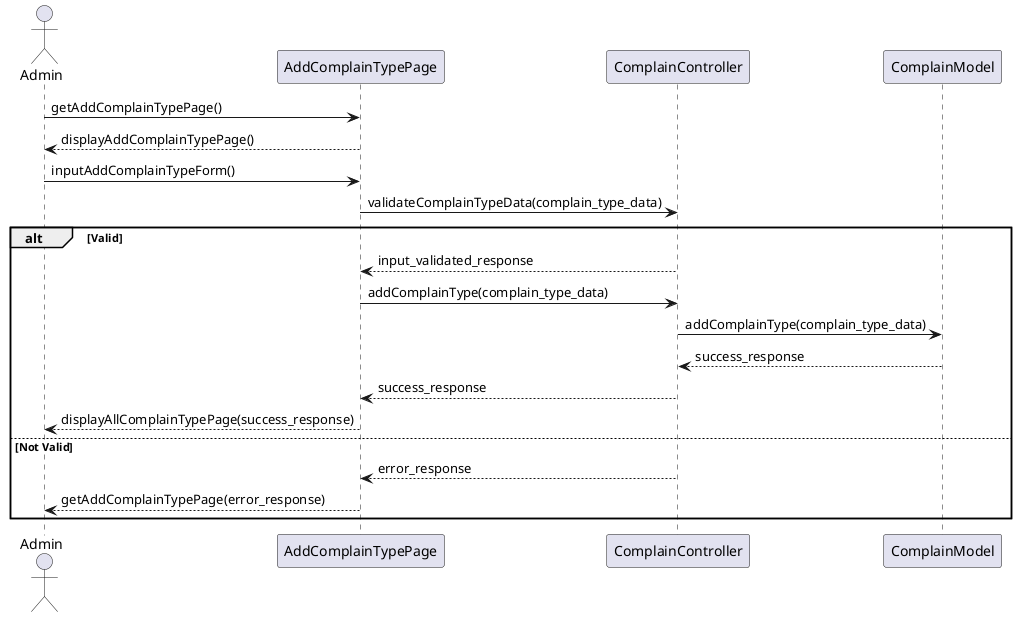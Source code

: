 @startuml
actor Admin as act
participant AddComplainTypePage as view
participant ComplainController as ctrl
participant ComplainModel as model

act -> view : getAddComplainTypePage()
act <-- view : displayAddComplainTypePage()

    act->view : inputAddComplainTypeForm()
    view->ctrl : validateComplainTypeData(complain_type_data)
        alt Valid
        ctrl-->view:input_validated_response
        view->ctrl: addComplainType(complain_type_data)
        ctrl->model: addComplainType(complain_type_data)
        model --> ctrl: success_response
        ctrl --> view: success_response
        view-->act: displayAllComplainTypePage(success_response)
        else Not Valid
        ctrl --> view: error_response
        view-->act: getAddComplainTypePage(error_response)
        end


@enduml
